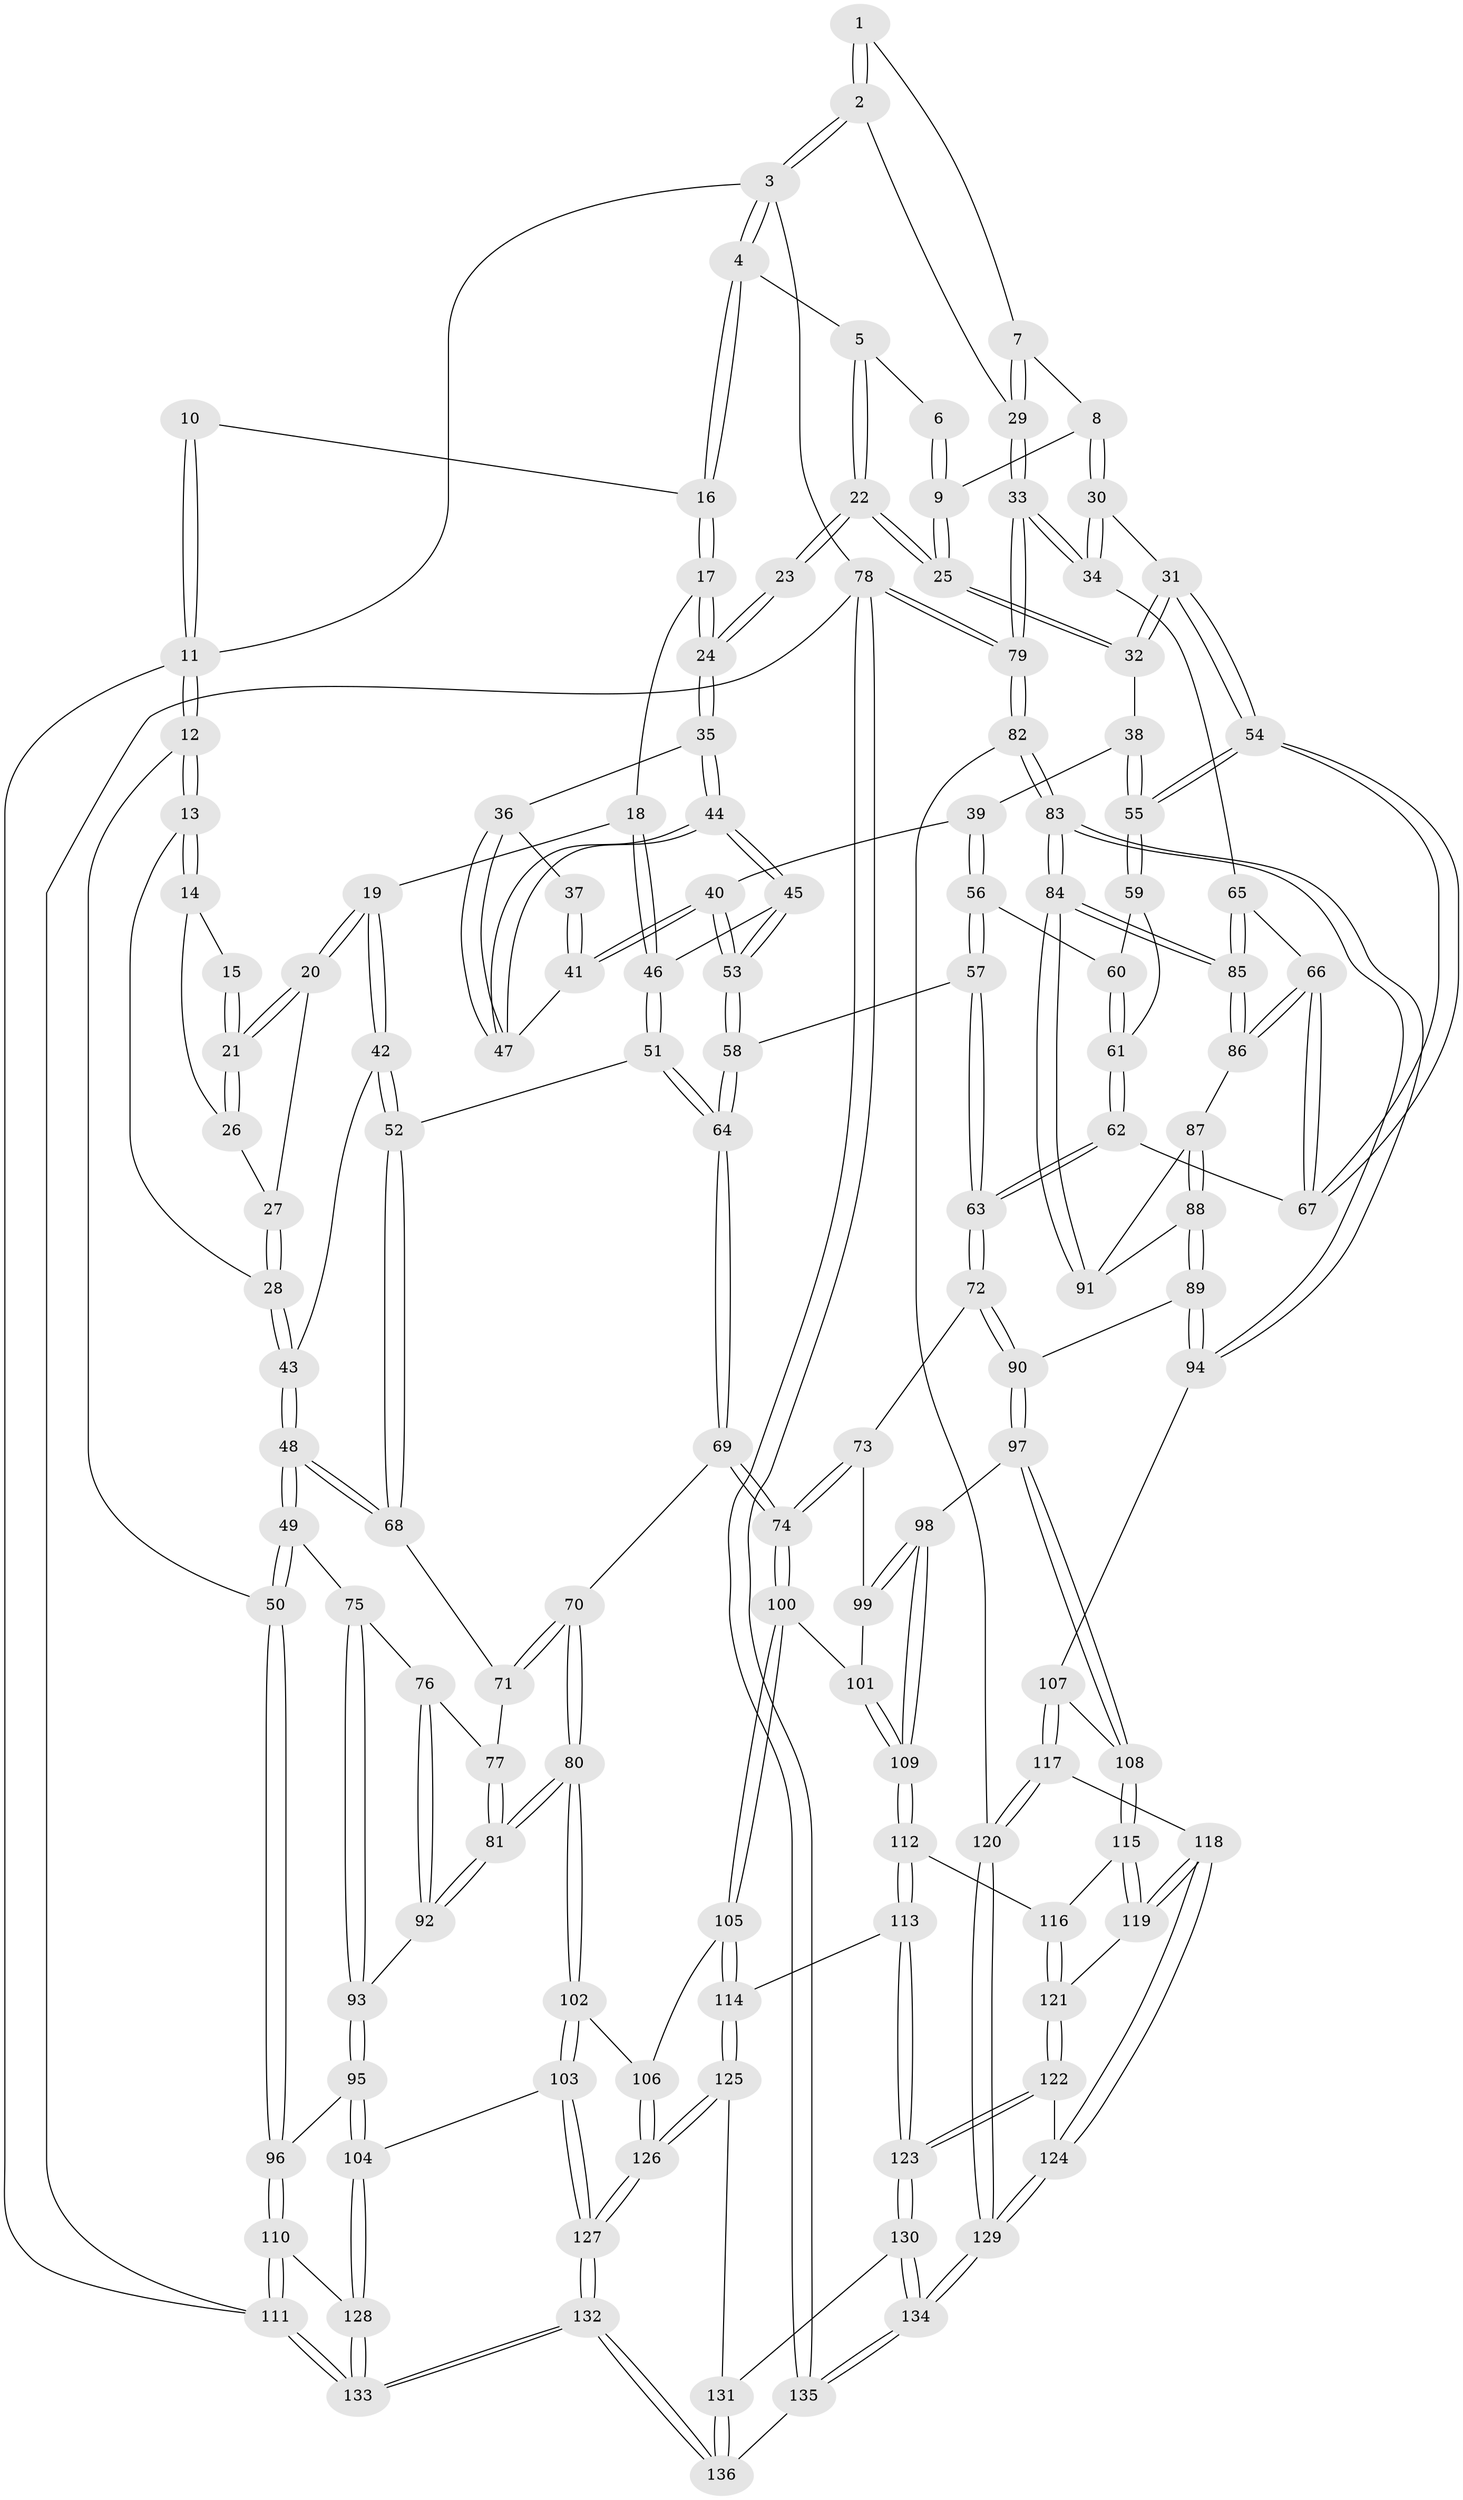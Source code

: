 // coarse degree distribution, {4: 0.43373493975903615, 5: 0.3132530120481928, 8: 0.012048192771084338, 2: 0.012048192771084338, 6: 0.060240963855421686, 3: 0.1686746987951807}
// Generated by graph-tools (version 1.1) at 2025/42/03/06/25 10:42:35]
// undirected, 136 vertices, 337 edges
graph export_dot {
graph [start="1"]
  node [color=gray90,style=filled];
  1 [pos="+0.9749912998520853+0.06007183247297637"];
  2 [pos="+1+0"];
  3 [pos="+1+0"];
  4 [pos="+0.7427115420127932+0"];
  5 [pos="+0.7483571443400293+0"];
  6 [pos="+0.7954864342742292+0"];
  7 [pos="+0.9472506519975484+0.1298572138005831"];
  8 [pos="+0.9082472084534425+0.1574172608770973"];
  9 [pos="+0.8858136604741081+0.13625656703810812"];
  10 [pos="+0.36052494756625014+0"];
  11 [pos="+0+0"];
  12 [pos="+0+0.09021006471936897"];
  13 [pos="+0.018163277195560584+0.1298962088210722"];
  14 [pos="+0.1616648322544866+0.0585725831765706"];
  15 [pos="+0.3154050074369174+0"];
  16 [pos="+0.43113714106711476+0"];
  17 [pos="+0.46460284420333553+0.11680673520112"];
  18 [pos="+0.4629575268012336+0.11871779207121286"];
  19 [pos="+0.27479855084789817+0.19395386348084037"];
  20 [pos="+0.26174876823341114+0.1704505839012271"];
  21 [pos="+0.26230634315305584+0.14806367492604738"];
  22 [pos="+0.7009254770893539+0.1428593230561073"];
  23 [pos="+0.6485246422100616+0.1512763057729444"];
  24 [pos="+0.5211073834167879+0.15730795788252072"];
  25 [pos="+0.7196589166911892+0.17527487863542549"];
  26 [pos="+0.1734536758871102+0.0795701009073256"];
  27 [pos="+0.19548225610591644+0.1559484495558073"];
  28 [pos="+0.1001279390573251+0.1820336855655245"];
  29 [pos="+1+0.1375233492009999"];
  30 [pos="+0.9246639551771968+0.2769238367230591"];
  31 [pos="+0.8609161097920485+0.28415899204396217"];
  32 [pos="+0.732623308073657+0.24349272763723748"];
  33 [pos="+1+0.3738365754894905"];
  34 [pos="+1+0.34851634310523455"];
  35 [pos="+0.5400515822120068+0.2171120432867201"];
  36 [pos="+0.5770141742613379+0.22854804163620704"];
  37 [pos="+0.6129753629423327+0.23191380606786208"];
  38 [pos="+0.7199841063204777+0.25938650087710957"];
  39 [pos="+0.6997696915556644+0.2791650013915551"];
  40 [pos="+0.6745060710081263+0.27778794654999134"];
  41 [pos="+0.6640715843091932+0.27595029393619835"];
  42 [pos="+0.2638127905491458+0.29061842508085217"];
  43 [pos="+0.14533882458341044+0.25007713117585834"];
  44 [pos="+0.5409872832097344+0.29804035157195025"];
  45 [pos="+0.5284720362351583+0.32773020692760485"];
  46 [pos="+0.4027691190492784+0.29108026194310116"];
  47 [pos="+0.6329047054515128+0.27735950934134523"];
  48 [pos="+0.02751099361321073+0.397898776249573"];
  49 [pos="+0+0.44260045123153974"];
  50 [pos="+0+0.4501787022459485"];
  51 [pos="+0.34192225842489277+0.3289517506089781"];
  52 [pos="+0.2757306702790005+0.31552443397503116"];
  53 [pos="+0.5417875447747958+0.3688656165529091"];
  54 [pos="+0.7927733992930164+0.39650863980807494"];
  55 [pos="+0.7825493127496722+0.38621055192682296"];
  56 [pos="+0.6960341056917566+0.2963581213633223"];
  57 [pos="+0.5968200326203499+0.3955662047807617"];
  58 [pos="+0.5438632648406524+0.37831757123582266"];
  59 [pos="+0.7607841269873356+0.374401906422146"];
  60 [pos="+0.7040004483610154+0.3349259956248313"];
  61 [pos="+0.7029135843161683+0.37974809296496764"];
  62 [pos="+0.696175522546557+0.45587354686024756"];
  63 [pos="+0.6733205287816112+0.47103312418751686"];
  64 [pos="+0.4401965109536689+0.5005292091212925"];
  65 [pos="+0.9805914060425452+0.3896905039876763"];
  66 [pos="+0.8284356709977705+0.46730053422810464"];
  67 [pos="+0.7892021307689089+0.4409122027804729"];
  68 [pos="+0.27076120428942785+0.32244261679213365"];
  69 [pos="+0.4379759339540548+0.5239892728316138"];
  70 [pos="+0.32020289812737174+0.5558448177212926"];
  71 [pos="+0.24059656281325442+0.4227974967431092"];
  72 [pos="+0.6531216475405057+0.5472880304192606"];
  73 [pos="+0.6287866725440748+0.5547639461468785"];
  74 [pos="+0.46338653519900963+0.5506576292379178"];
  75 [pos="+0.04415895528243223+0.468945751611292"];
  76 [pos="+0.08722237703626524+0.4736363606228683"];
  77 [pos="+0.17356321367405061+0.4586502016100834"];
  78 [pos="+1+1"];
  79 [pos="+1+0.7743227288571262"];
  80 [pos="+0.2758666146284626+0.5976864472321135"];
  81 [pos="+0.2617496328297226+0.593137698309217"];
  82 [pos="+1+0.7671519595109229"];
  83 [pos="+0.9555931712795172+0.6719550545475107"];
  84 [pos="+0.9377412363624641+0.6452683319044589"];
  85 [pos="+0.9097123530410722+0.5497962325645298"];
  86 [pos="+0.8289694529302091+0.4717736996478155"];
  87 [pos="+0.8248241562001405+0.4846969159663479"];
  88 [pos="+0.7652729347388668+0.576107791630282"];
  89 [pos="+0.7566774105400387+0.5810584396900551"];
  90 [pos="+0.6947402623767591+0.5844535757242568"];
  91 [pos="+0.8483010279722983+0.5854706706299274"];
  92 [pos="+0.22636585050625033+0.5886883341843407"];
  93 [pos="+0.1471486925377952+0.6108530538448059"];
  94 [pos="+0.8342778207916421+0.6820753827364784"];
  95 [pos="+0.10084428264933828+0.6779501494724444"];
  96 [pos="+0+0.6029357111271613"];
  97 [pos="+0.7033785830165424+0.6732616490123439"];
  98 [pos="+0.6451744166928708+0.7185488194898062"];
  99 [pos="+0.6094743524754047+0.6231496210952924"];
  100 [pos="+0.47370841797137014+0.6727987536882851"];
  101 [pos="+0.5782183611793471+0.678461192380642"];
  102 [pos="+0.2691340508860622+0.7380454704865846"];
  103 [pos="+0.21659524612706757+0.7788289795020938"];
  104 [pos="+0.19295241385608147+0.7805571198678185"];
  105 [pos="+0.4622341964102617+0.7113058135592146"];
  106 [pos="+0.32126248735014185+0.7488656016237154"];
  107 [pos="+0.7679536131047574+0.7175421771374499"];
  108 [pos="+0.7668827119986045+0.7174997403765387"];
  109 [pos="+0.6325767805213579+0.732329875304038"];
  110 [pos="+0+0.6866083068752074"];
  111 [pos="+0+1"];
  112 [pos="+0.6282695793276869+0.7520173853598565"];
  113 [pos="+0.5917518079442956+0.8136547310044416"];
  114 [pos="+0.5161316682561053+0.8065636347155744"];
  115 [pos="+0.7344791695069481+0.762924283882963"];
  116 [pos="+0.7002033385173593+0.7675469734690993"];
  117 [pos="+0.8201141297155655+0.82152015420715"];
  118 [pos="+0.7501590880822565+0.8248199849622792"];
  119 [pos="+0.7346383450104443+0.7755343211810274"];
  120 [pos="+0.894082909639806+0.8661076199812017"];
  121 [pos="+0.6967812449138042+0.811846595655775"];
  122 [pos="+0.6733462048118387+0.8580392909836386"];
  123 [pos="+0.6193462258844239+0.8472137422287501"];
  124 [pos="+0.6980144774447166+0.8691368603063067"];
  125 [pos="+0.43355901077998527+0.9151669296317281"];
  126 [pos="+0.42994700086126575+0.9170938956683706"];
  127 [pos="+0.3319969965201261+1"];
  128 [pos="+0.12401292718542711+0.833648048080847"];
  129 [pos="+0.7836920569410037+0.9970067029299444"];
  130 [pos="+0.6095611997692368+0.8963447766099067"];
  131 [pos="+0.5692770469442459+0.9646631928846151"];
  132 [pos="+0.2789634929359859+1"];
  133 [pos="+0+1"];
  134 [pos="+0.7631086119493817+1"];
  135 [pos="+0.7444823660373725+1"];
  136 [pos="+0.6614036578424715+1"];
  1 -- 2;
  1 -- 2;
  1 -- 7;
  2 -- 3;
  2 -- 3;
  2 -- 29;
  3 -- 4;
  3 -- 4;
  3 -- 11;
  3 -- 78;
  4 -- 5;
  4 -- 16;
  4 -- 16;
  5 -- 6;
  5 -- 22;
  5 -- 22;
  6 -- 9;
  6 -- 9;
  7 -- 8;
  7 -- 29;
  7 -- 29;
  8 -- 9;
  8 -- 30;
  8 -- 30;
  9 -- 25;
  9 -- 25;
  10 -- 11;
  10 -- 11;
  10 -- 16;
  11 -- 12;
  11 -- 12;
  11 -- 111;
  12 -- 13;
  12 -- 13;
  12 -- 50;
  13 -- 14;
  13 -- 14;
  13 -- 28;
  14 -- 15;
  14 -- 26;
  15 -- 21;
  15 -- 21;
  16 -- 17;
  16 -- 17;
  17 -- 18;
  17 -- 24;
  17 -- 24;
  18 -- 19;
  18 -- 46;
  18 -- 46;
  19 -- 20;
  19 -- 20;
  19 -- 42;
  19 -- 42;
  20 -- 21;
  20 -- 21;
  20 -- 27;
  21 -- 26;
  21 -- 26;
  22 -- 23;
  22 -- 23;
  22 -- 25;
  22 -- 25;
  23 -- 24;
  23 -- 24;
  24 -- 35;
  24 -- 35;
  25 -- 32;
  25 -- 32;
  26 -- 27;
  27 -- 28;
  27 -- 28;
  28 -- 43;
  28 -- 43;
  29 -- 33;
  29 -- 33;
  30 -- 31;
  30 -- 34;
  30 -- 34;
  31 -- 32;
  31 -- 32;
  31 -- 54;
  31 -- 54;
  32 -- 38;
  33 -- 34;
  33 -- 34;
  33 -- 79;
  33 -- 79;
  34 -- 65;
  35 -- 36;
  35 -- 44;
  35 -- 44;
  36 -- 37;
  36 -- 47;
  36 -- 47;
  37 -- 41;
  37 -- 41;
  38 -- 39;
  38 -- 55;
  38 -- 55;
  39 -- 40;
  39 -- 56;
  39 -- 56;
  40 -- 41;
  40 -- 41;
  40 -- 53;
  40 -- 53;
  41 -- 47;
  42 -- 43;
  42 -- 52;
  42 -- 52;
  43 -- 48;
  43 -- 48;
  44 -- 45;
  44 -- 45;
  44 -- 47;
  44 -- 47;
  45 -- 46;
  45 -- 53;
  45 -- 53;
  46 -- 51;
  46 -- 51;
  48 -- 49;
  48 -- 49;
  48 -- 68;
  48 -- 68;
  49 -- 50;
  49 -- 50;
  49 -- 75;
  50 -- 96;
  50 -- 96;
  51 -- 52;
  51 -- 64;
  51 -- 64;
  52 -- 68;
  52 -- 68;
  53 -- 58;
  53 -- 58;
  54 -- 55;
  54 -- 55;
  54 -- 67;
  54 -- 67;
  55 -- 59;
  55 -- 59;
  56 -- 57;
  56 -- 57;
  56 -- 60;
  57 -- 58;
  57 -- 63;
  57 -- 63;
  58 -- 64;
  58 -- 64;
  59 -- 60;
  59 -- 61;
  60 -- 61;
  60 -- 61;
  61 -- 62;
  61 -- 62;
  62 -- 63;
  62 -- 63;
  62 -- 67;
  63 -- 72;
  63 -- 72;
  64 -- 69;
  64 -- 69;
  65 -- 66;
  65 -- 85;
  65 -- 85;
  66 -- 67;
  66 -- 67;
  66 -- 86;
  66 -- 86;
  68 -- 71;
  69 -- 70;
  69 -- 74;
  69 -- 74;
  70 -- 71;
  70 -- 71;
  70 -- 80;
  70 -- 80;
  71 -- 77;
  72 -- 73;
  72 -- 90;
  72 -- 90;
  73 -- 74;
  73 -- 74;
  73 -- 99;
  74 -- 100;
  74 -- 100;
  75 -- 76;
  75 -- 93;
  75 -- 93;
  76 -- 77;
  76 -- 92;
  76 -- 92;
  77 -- 81;
  77 -- 81;
  78 -- 79;
  78 -- 79;
  78 -- 135;
  78 -- 135;
  78 -- 111;
  79 -- 82;
  79 -- 82;
  80 -- 81;
  80 -- 81;
  80 -- 102;
  80 -- 102;
  81 -- 92;
  81 -- 92;
  82 -- 83;
  82 -- 83;
  82 -- 120;
  83 -- 84;
  83 -- 84;
  83 -- 94;
  83 -- 94;
  84 -- 85;
  84 -- 85;
  84 -- 91;
  84 -- 91;
  85 -- 86;
  85 -- 86;
  86 -- 87;
  87 -- 88;
  87 -- 88;
  87 -- 91;
  88 -- 89;
  88 -- 89;
  88 -- 91;
  89 -- 90;
  89 -- 94;
  89 -- 94;
  90 -- 97;
  90 -- 97;
  92 -- 93;
  93 -- 95;
  93 -- 95;
  94 -- 107;
  95 -- 96;
  95 -- 104;
  95 -- 104;
  96 -- 110;
  96 -- 110;
  97 -- 98;
  97 -- 108;
  97 -- 108;
  98 -- 99;
  98 -- 99;
  98 -- 109;
  98 -- 109;
  99 -- 101;
  100 -- 101;
  100 -- 105;
  100 -- 105;
  101 -- 109;
  101 -- 109;
  102 -- 103;
  102 -- 103;
  102 -- 106;
  103 -- 104;
  103 -- 127;
  103 -- 127;
  104 -- 128;
  104 -- 128;
  105 -- 106;
  105 -- 114;
  105 -- 114;
  106 -- 126;
  106 -- 126;
  107 -- 108;
  107 -- 117;
  107 -- 117;
  108 -- 115;
  108 -- 115;
  109 -- 112;
  109 -- 112;
  110 -- 111;
  110 -- 111;
  110 -- 128;
  111 -- 133;
  111 -- 133;
  112 -- 113;
  112 -- 113;
  112 -- 116;
  113 -- 114;
  113 -- 123;
  113 -- 123;
  114 -- 125;
  114 -- 125;
  115 -- 116;
  115 -- 119;
  115 -- 119;
  116 -- 121;
  116 -- 121;
  117 -- 118;
  117 -- 120;
  117 -- 120;
  118 -- 119;
  118 -- 119;
  118 -- 124;
  118 -- 124;
  119 -- 121;
  120 -- 129;
  120 -- 129;
  121 -- 122;
  121 -- 122;
  122 -- 123;
  122 -- 123;
  122 -- 124;
  123 -- 130;
  123 -- 130;
  124 -- 129;
  124 -- 129;
  125 -- 126;
  125 -- 126;
  125 -- 131;
  126 -- 127;
  126 -- 127;
  127 -- 132;
  127 -- 132;
  128 -- 133;
  128 -- 133;
  129 -- 134;
  129 -- 134;
  130 -- 131;
  130 -- 134;
  130 -- 134;
  131 -- 136;
  131 -- 136;
  132 -- 133;
  132 -- 133;
  132 -- 136;
  132 -- 136;
  134 -- 135;
  134 -- 135;
  135 -- 136;
}
